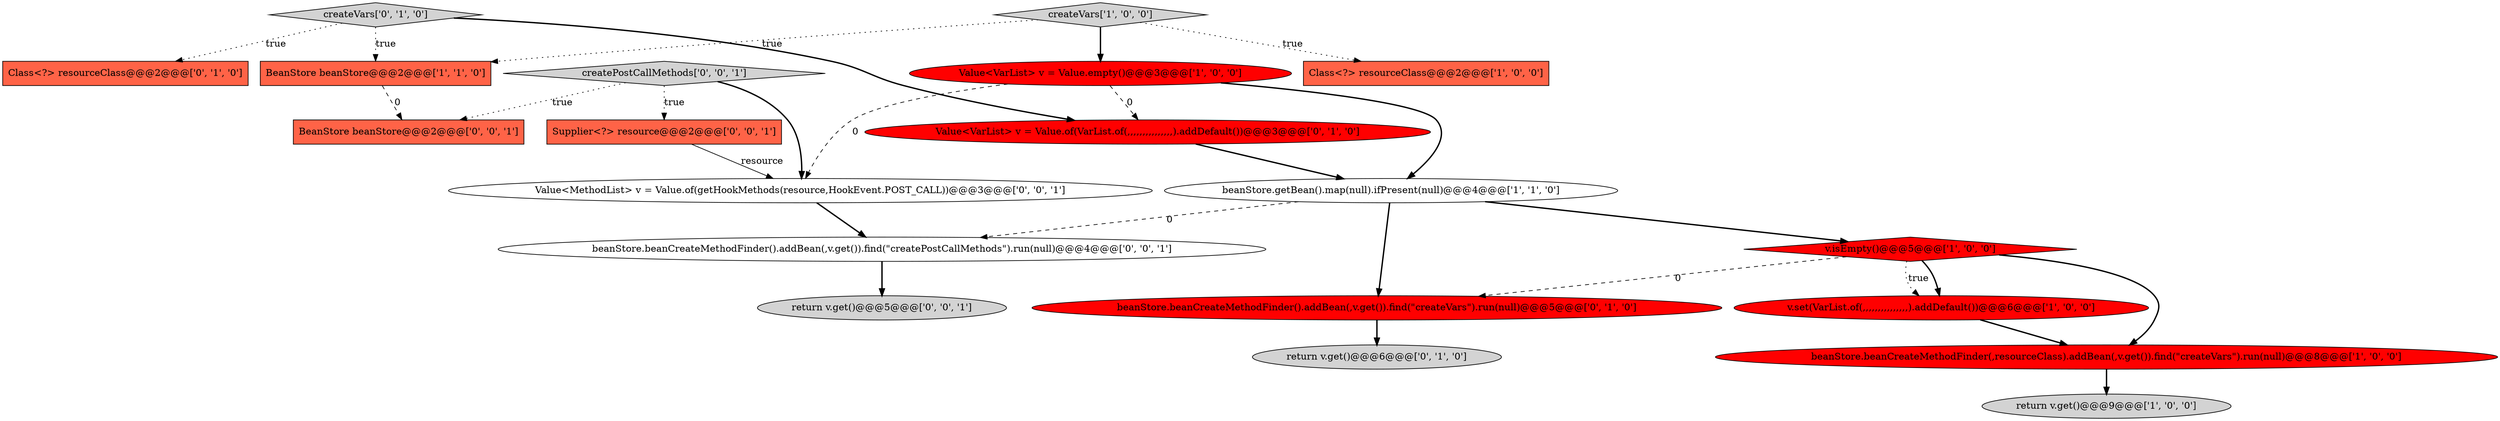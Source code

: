 digraph {
9 [style = filled, label = "Class<?> resourceClass@@@2@@@['0', '1', '0']", fillcolor = tomato, shape = box image = "AAA0AAABBB2BBB"];
15 [style = filled, label = "Value<MethodList> v = Value.of(getHookMethods(resource,HookEvent.POST_CALL))@@@3@@@['0', '0', '1']", fillcolor = white, shape = ellipse image = "AAA0AAABBB3BBB"];
8 [style = filled, label = "v.set(VarList.of(,,,,,,,,,,,,,,,).addDefault())@@@6@@@['1', '0', '0']", fillcolor = red, shape = ellipse image = "AAA1AAABBB1BBB"];
13 [style = filled, label = "createVars['0', '1', '0']", fillcolor = lightgray, shape = diamond image = "AAA0AAABBB2BBB"];
4 [style = filled, label = "Value<VarList> v = Value.empty()@@@3@@@['1', '0', '0']", fillcolor = red, shape = ellipse image = "AAA1AAABBB1BBB"];
17 [style = filled, label = "createPostCallMethods['0', '0', '1']", fillcolor = lightgray, shape = diamond image = "AAA0AAABBB3BBB"];
14 [style = filled, label = "Supplier<?> resource@@@2@@@['0', '0', '1']", fillcolor = tomato, shape = box image = "AAA0AAABBB3BBB"];
12 [style = filled, label = "return v.get()@@@6@@@['0', '1', '0']", fillcolor = lightgray, shape = ellipse image = "AAA0AAABBB2BBB"];
2 [style = filled, label = "beanStore.beanCreateMethodFinder(,resourceClass).addBean(,v.get()).find(\"createVars\").run(null)@@@8@@@['1', '0', '0']", fillcolor = red, shape = ellipse image = "AAA1AAABBB1BBB"];
10 [style = filled, label = "Value<VarList> v = Value.of(VarList.of(,,,,,,,,,,,,,,,).addDefault())@@@3@@@['0', '1', '0']", fillcolor = red, shape = ellipse image = "AAA1AAABBB2BBB"];
3 [style = filled, label = "createVars['1', '0', '0']", fillcolor = lightgray, shape = diamond image = "AAA0AAABBB1BBB"];
18 [style = filled, label = "return v.get()@@@5@@@['0', '0', '1']", fillcolor = lightgray, shape = ellipse image = "AAA0AAABBB3BBB"];
0 [style = filled, label = "return v.get()@@@9@@@['1', '0', '0']", fillcolor = lightgray, shape = ellipse image = "AAA0AAABBB1BBB"];
16 [style = filled, label = "BeanStore beanStore@@@2@@@['0', '0', '1']", fillcolor = tomato, shape = box image = "AAA0AAABBB3BBB"];
5 [style = filled, label = "v.isEmpty()@@@5@@@['1', '0', '0']", fillcolor = red, shape = diamond image = "AAA1AAABBB1BBB"];
1 [style = filled, label = "Class<?> resourceClass@@@2@@@['1', '0', '0']", fillcolor = tomato, shape = box image = "AAA0AAABBB1BBB"];
7 [style = filled, label = "BeanStore beanStore@@@2@@@['1', '1', '0']", fillcolor = tomato, shape = box image = "AAA0AAABBB1BBB"];
11 [style = filled, label = "beanStore.beanCreateMethodFinder().addBean(,v.get()).find(\"createVars\").run(null)@@@5@@@['0', '1', '0']", fillcolor = red, shape = ellipse image = "AAA1AAABBB2BBB"];
6 [style = filled, label = "beanStore.getBean().map(null).ifPresent(null)@@@4@@@['1', '1', '0']", fillcolor = white, shape = ellipse image = "AAA0AAABBB1BBB"];
19 [style = filled, label = "beanStore.beanCreateMethodFinder().addBean(,v.get()).find(\"createPostCallMethods\").run(null)@@@4@@@['0', '0', '1']", fillcolor = white, shape = ellipse image = "AAA0AAABBB3BBB"];
13->10 [style = bold, label=""];
5->8 [style = bold, label=""];
3->7 [style = dotted, label="true"];
19->18 [style = bold, label=""];
14->15 [style = solid, label="resource"];
4->6 [style = bold, label=""];
7->16 [style = dashed, label="0"];
17->14 [style = dotted, label="true"];
11->12 [style = bold, label=""];
13->7 [style = dotted, label="true"];
15->19 [style = bold, label=""];
3->4 [style = bold, label=""];
10->6 [style = bold, label=""];
17->16 [style = dotted, label="true"];
6->5 [style = bold, label=""];
5->2 [style = bold, label=""];
2->0 [style = bold, label=""];
8->2 [style = bold, label=""];
5->11 [style = dashed, label="0"];
4->15 [style = dashed, label="0"];
6->11 [style = bold, label=""];
6->19 [style = dashed, label="0"];
17->15 [style = bold, label=""];
5->8 [style = dotted, label="true"];
4->10 [style = dashed, label="0"];
3->1 [style = dotted, label="true"];
13->9 [style = dotted, label="true"];
}
